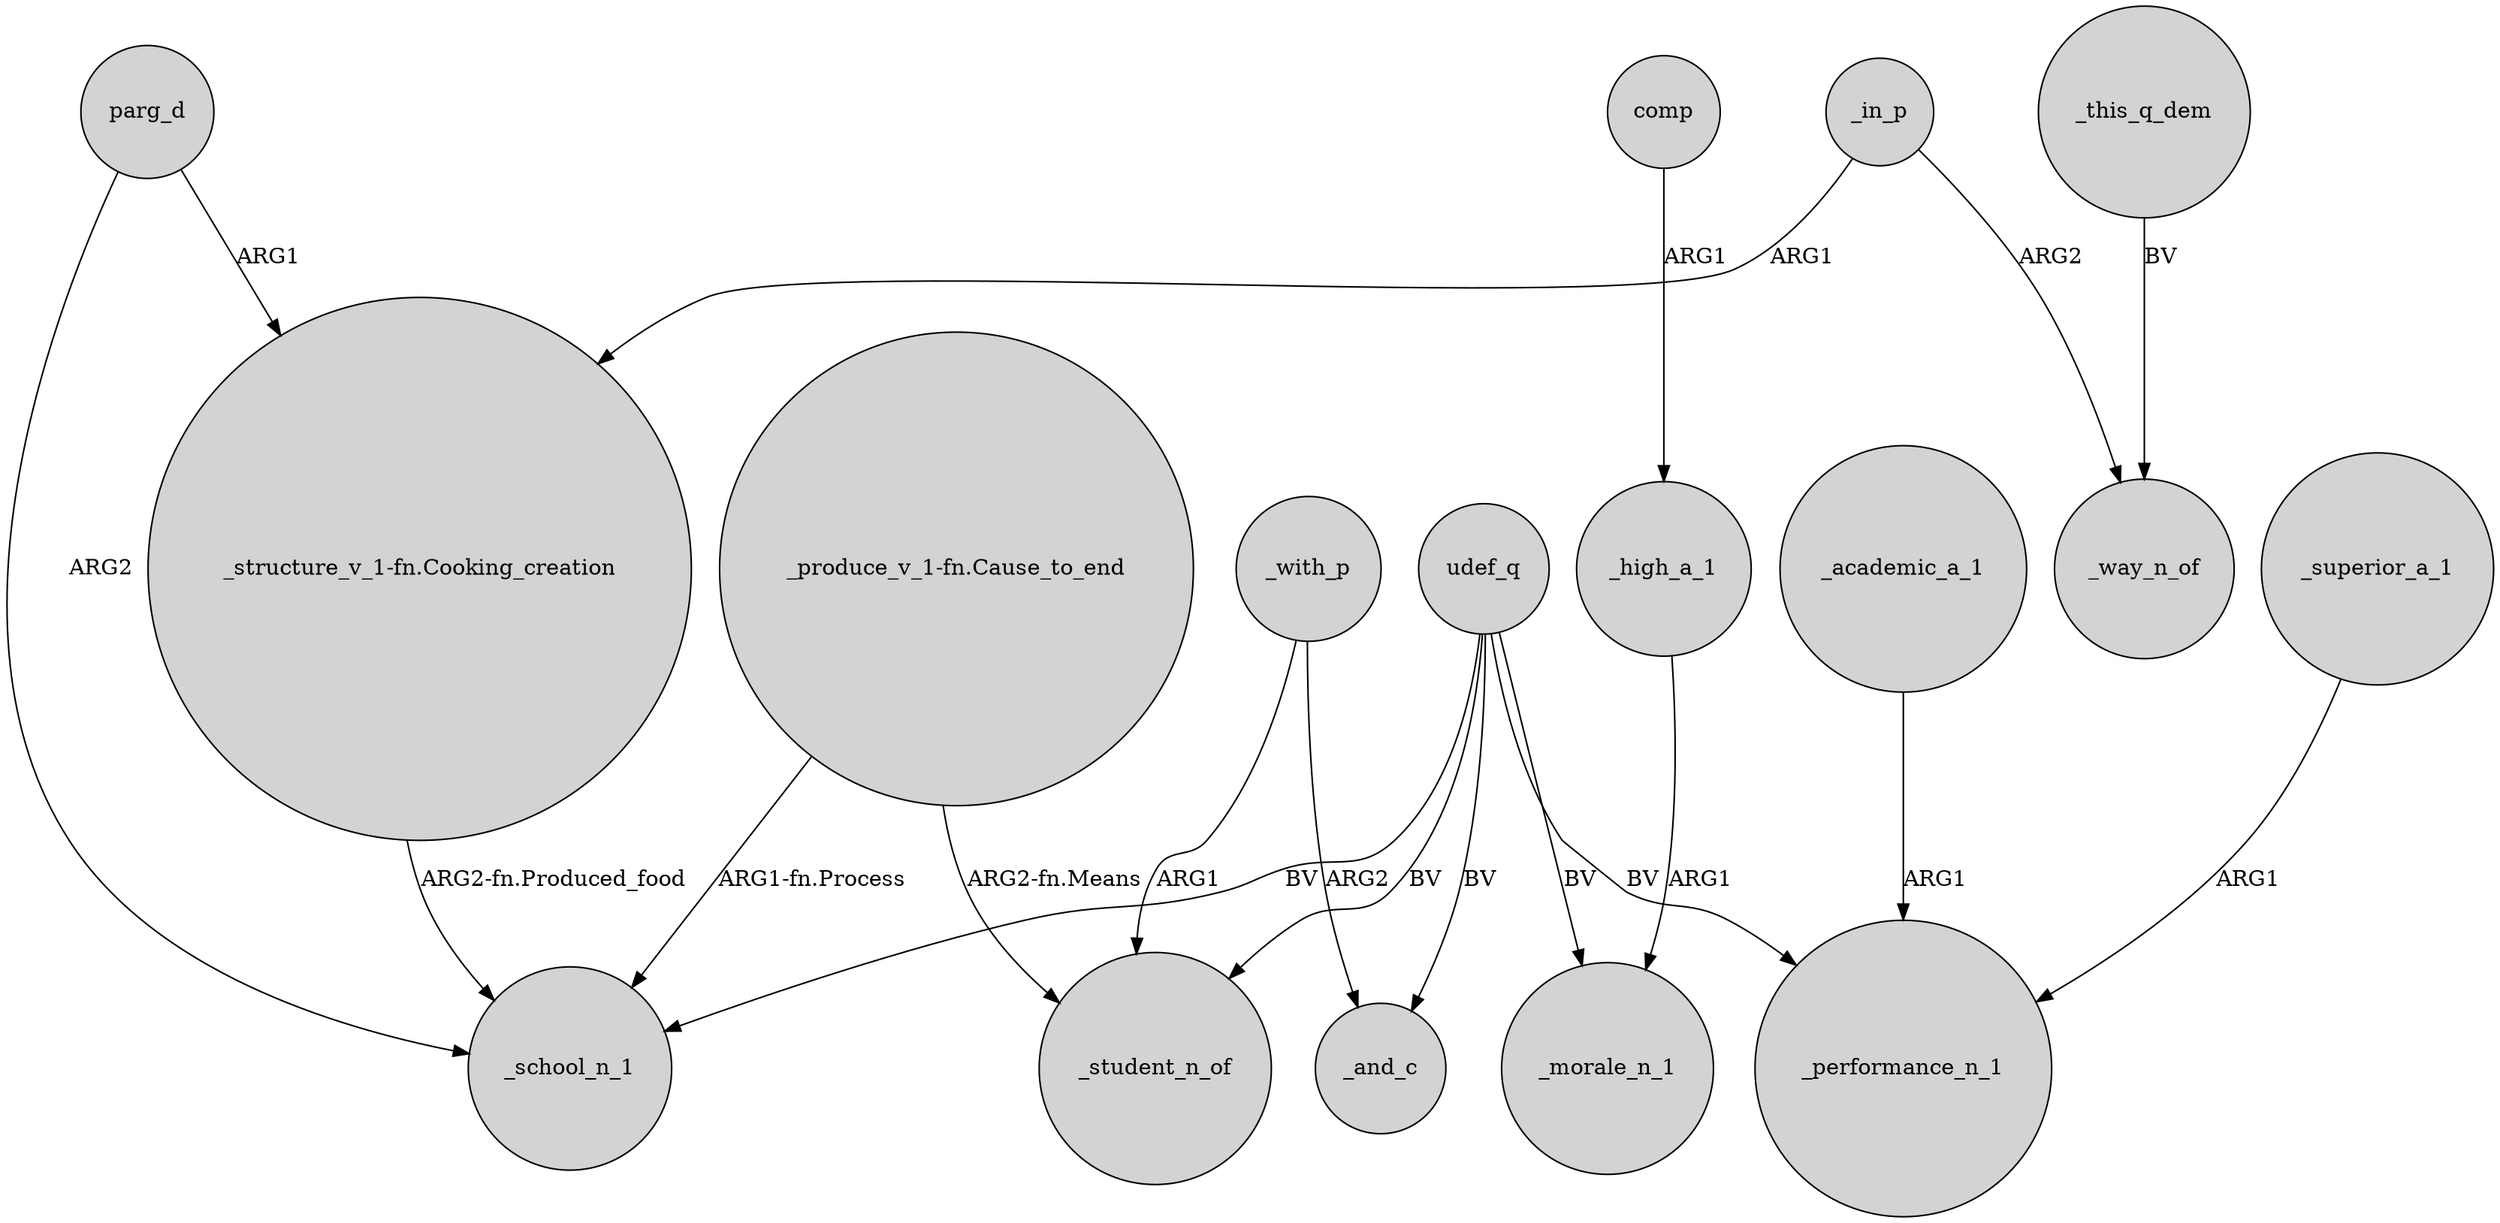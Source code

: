 digraph {
	node [shape=circle style=filled]
	"_produce_v_1-fn.Cause_to_end" -> _school_n_1 [label="ARG1-fn.Process"]
	_with_p -> _student_n_of [label=ARG1]
	udef_q -> _performance_n_1 [label=BV]
	_academic_a_1 -> _performance_n_1 [label=ARG1]
	parg_d -> _school_n_1 [label=ARG2]
	udef_q -> _school_n_1 [label=BV]
	udef_q -> _and_c [label=BV]
	"_produce_v_1-fn.Cause_to_end" -> _student_n_of [label="ARG2-fn.Means"]
	parg_d -> "_structure_v_1-fn.Cooking_creation" [label=ARG1]
	_high_a_1 -> _morale_n_1 [label=ARG1]
	udef_q -> _morale_n_1 [label=BV]
	_in_p -> _way_n_of [label=ARG2]
	_with_p -> _and_c [label=ARG2]
	comp -> _high_a_1 [label=ARG1]
	udef_q -> _student_n_of [label=BV]
	_superior_a_1 -> _performance_n_1 [label=ARG1]
	_this_q_dem -> _way_n_of [label=BV]
	_in_p -> "_structure_v_1-fn.Cooking_creation" [label=ARG1]
	"_structure_v_1-fn.Cooking_creation" -> _school_n_1 [label="ARG2-fn.Produced_food"]
}
